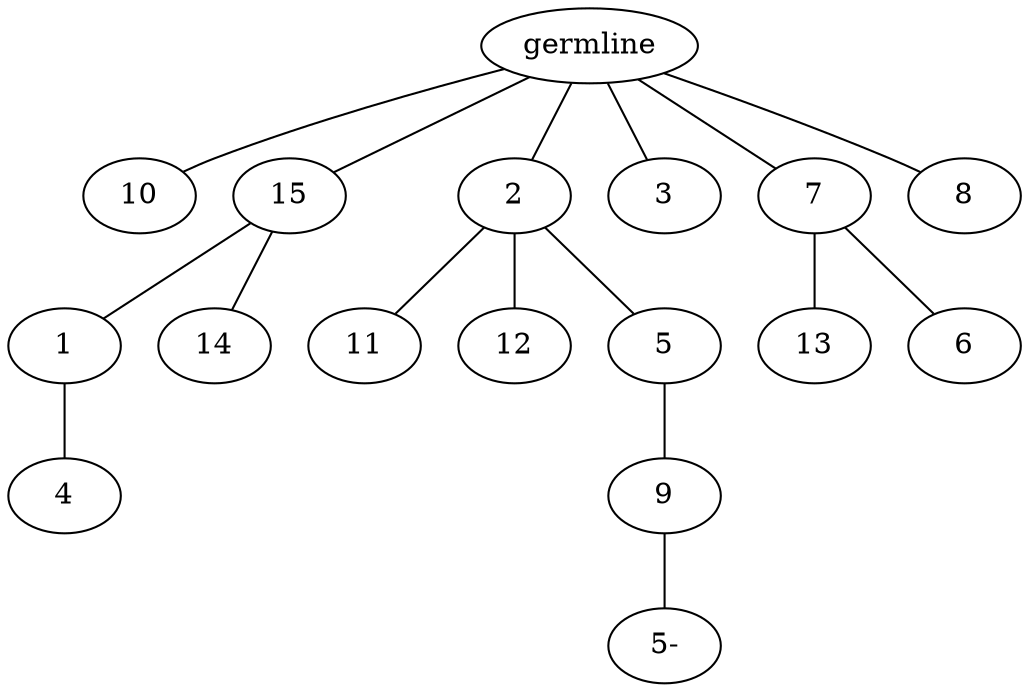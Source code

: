 graph tree {
    "139977179017712" [label="germline"];
    "139977178698752" [label="10"];
    "139977178700624" [label="15"];
    "139977178700336" [label="1"];
    "139977178700000" [label="4"];
    "139977178699184" [label="14"];
    "139977178698176" [label="2"];
    "139977178701200" [label="11"];
    "139977178699520" [label="12"];
    "139977178699280" [label="5"];
    "139977178701440" [label="9"];
    "139977178976752" [label="5-"];
    "139977178698320" [label="3"];
    "139977178700912" [label="7"];
    "139977178698896" [label="13"];
    "139977178697936" [label="6"];
    "139977178698080" [label="8"];
    "139977179017712" -- "139977178698752";
    "139977179017712" -- "139977178700624";
    "139977179017712" -- "139977178698176";
    "139977179017712" -- "139977178698320";
    "139977179017712" -- "139977178700912";
    "139977179017712" -- "139977178698080";
    "139977178700624" -- "139977178700336";
    "139977178700624" -- "139977178699184";
    "139977178700336" -- "139977178700000";
    "139977178698176" -- "139977178701200";
    "139977178698176" -- "139977178699520";
    "139977178698176" -- "139977178699280";
    "139977178699280" -- "139977178701440";
    "139977178701440" -- "139977178976752";
    "139977178700912" -- "139977178698896";
    "139977178700912" -- "139977178697936";
}

